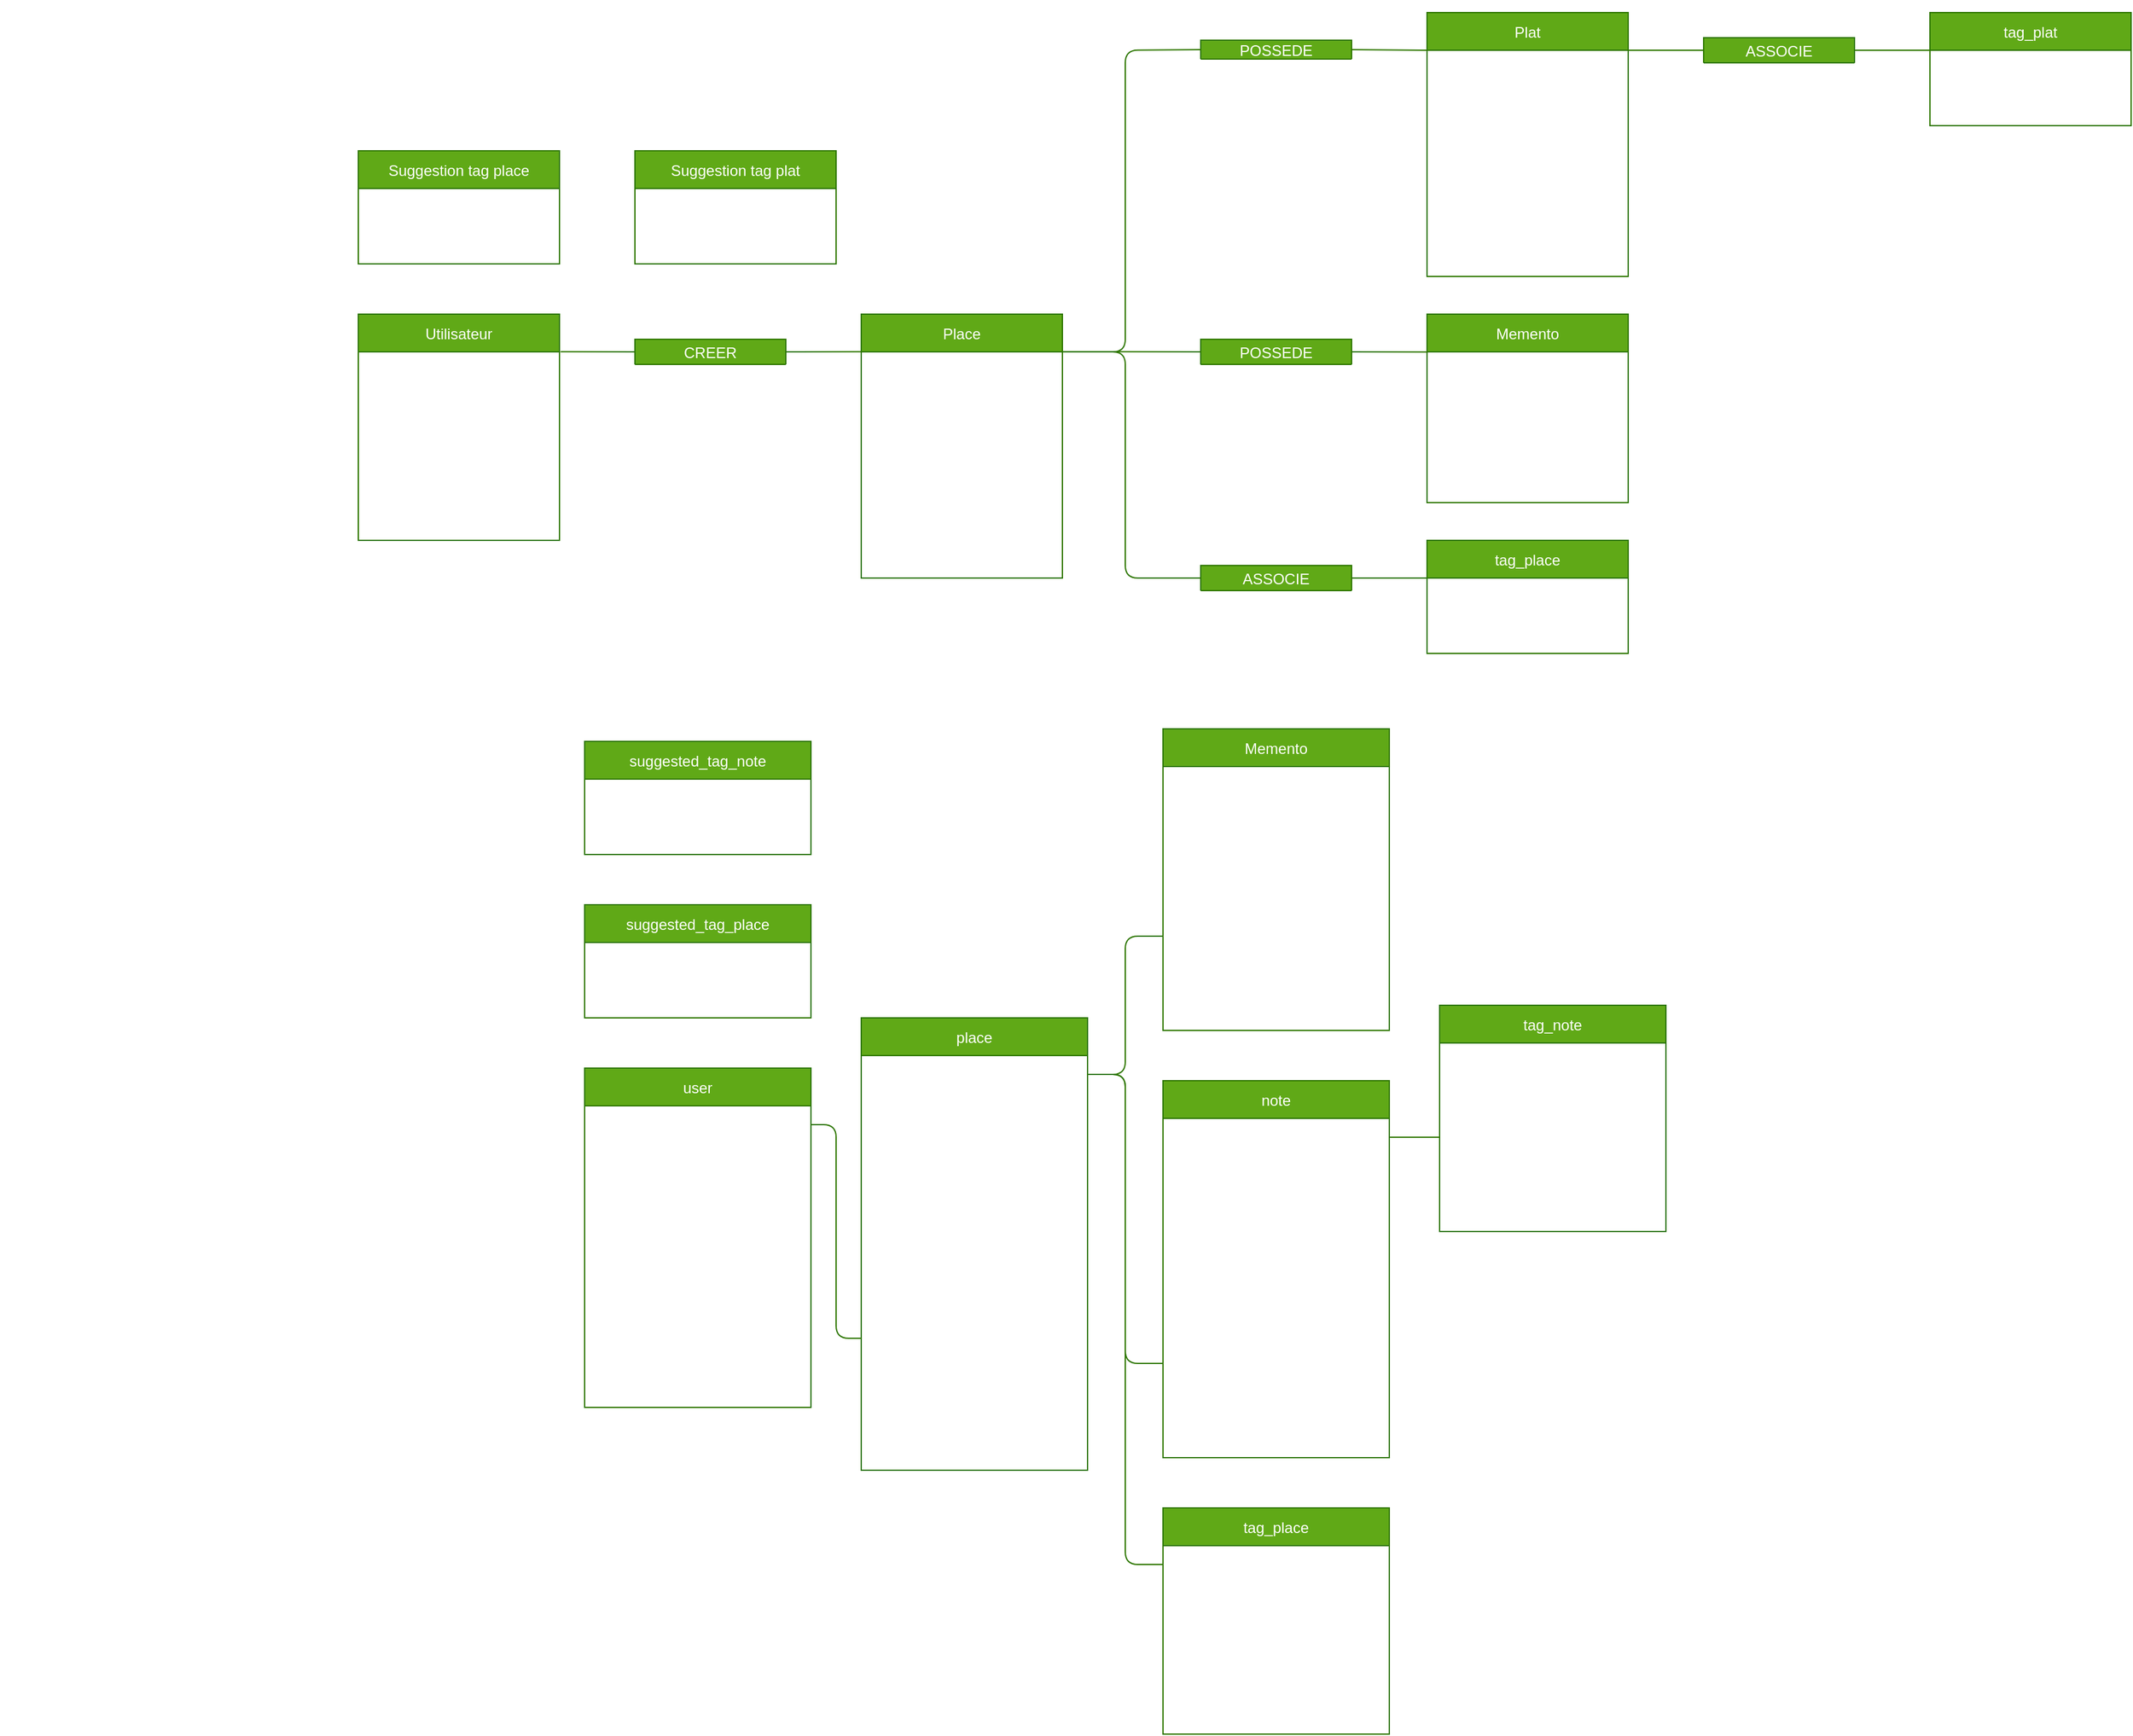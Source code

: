 <mxfile>
    <diagram id="Cw5iGUjNgf8QnOH01EfG" name="Page-1">
        <mxGraphModel dx="5140" dy="-8" grid="0" gridSize="10" guides="1" tooltips="1" connect="1" arrows="1" fold="1" page="0" pageScale="1" pageWidth="1169" pageHeight="827" background="none" math="0" shadow="0">
            <root>
                <mxCell id="0"/>
                <mxCell id="1" parent="0"/>
                <mxCell id="359" value="CREER" style="swimlane;fontStyle=0;childLayout=stackLayout;horizontal=1;startSize=30;horizontalStack=0;resizeParent=1;resizeParentMax=0;resizeLast=0;collapsible=1;marginBottom=0;rounded=1;fillColor=#60a917;fontColor=#FFFFFF;strokeColor=#2D7600;" parent="1" vertex="1">
                    <mxGeometry x="-750" y="2620" width="120" height="20" as="geometry"/>
                </mxCell>
                <mxCell id="360" value="Utilisateur" style="swimlane;fontStyle=0;childLayout=stackLayout;horizontal=1;startSize=30;horizontalStack=0;resizeParent=1;resizeParentMax=0;resizeLast=0;collapsible=1;marginBottom=0;fillColor=#60a917;fontColor=#FFFFFF;strokeColor=#2D7600;" parent="1" vertex="1">
                    <mxGeometry x="-970" y="2600" width="160" height="180" as="geometry"/>
                </mxCell>
                <mxCell id="361" value="CodeUtilisateur" style="text;strokeColor=none;fillColor=none;align=left;verticalAlign=middle;spacingLeft=4;spacingRight=4;overflow=hidden;points=[[0,0.5],[1,0.5]];portConstraint=eastwest;rotatable=0;fontStyle=4;fontColor=#FFFFFF;" parent="360" vertex="1">
                    <mxGeometry y="30" width="160" height="30" as="geometry"/>
                </mxCell>
                <mxCell id="362" value="pseudo" style="text;strokeColor=none;fillColor=none;align=left;verticalAlign=middle;spacingLeft=4;spacingRight=4;overflow=hidden;points=[[0,0.5],[1,0.5]];portConstraint=eastwest;rotatable=0;fontColor=#FFFFFF;" parent="360" vertex="1">
                    <mxGeometry y="60" width="160" height="30" as="geometry"/>
                </mxCell>
                <mxCell id="363" value="photo" style="text;strokeColor=none;fillColor=none;align=left;verticalAlign=middle;spacingLeft=4;spacingRight=4;overflow=hidden;points=[[0,0.5],[1,0.5]];portConstraint=eastwest;rotatable=0;fontColor=#FFFFFF;" parent="360" vertex="1">
                    <mxGeometry y="90" width="160" height="30" as="geometry"/>
                </mxCell>
                <mxCell id="364" value="email" style="text;strokeColor=none;fillColor=none;align=left;verticalAlign=middle;spacingLeft=4;spacingRight=4;overflow=hidden;points=[[0,0.5],[1,0.5]];portConstraint=eastwest;rotatable=0;fontColor=#FFFFFF;" parent="360" vertex="1">
                    <mxGeometry y="120" width="160" height="30" as="geometry"/>
                </mxCell>
                <mxCell id="365" value="theme" style="text;strokeColor=none;fillColor=none;align=left;verticalAlign=middle;spacingLeft=4;spacingRight=4;overflow=hidden;points=[[0,0.5],[1,0.5]];portConstraint=eastwest;rotatable=0;fontColor=#FFFFFF;" parent="360" vertex="1">
                    <mxGeometry y="150" width="160" height="30" as="geometry"/>
                </mxCell>
                <mxCell id="366" value="Place" style="swimlane;fontStyle=0;childLayout=stackLayout;horizontal=1;startSize=30;horizontalStack=0;resizeParent=1;resizeParentMax=0;resizeLast=0;collapsible=1;marginBottom=0;fillColor=#60a917;fontColor=#FFFFFF;strokeColor=#2D7600;" parent="1" vertex="1">
                    <mxGeometry x="-570" y="2600" width="160" height="210" as="geometry"/>
                </mxCell>
                <mxCell id="367" value="CodePlace" style="text;strokeColor=none;fillColor=none;align=center;verticalAlign=middle;spacingLeft=4;spacingRight=4;overflow=hidden;points=[[0,0.5],[1,0.5]];portConstraint=eastwest;rotatable=0;fontStyle=4;fontColor=#FFFFFF;" parent="366" vertex="1">
                    <mxGeometry y="30" width="160" height="30" as="geometry"/>
                </mxCell>
                <mxCell id="368" value="nom" style="text;strokeColor=none;fillColor=none;align=center;verticalAlign=middle;spacingLeft=4;spacingRight=4;overflow=hidden;points=[[0,0.5],[1,0.5]];portConstraint=eastwest;rotatable=0;fontColor=#FFFFFF;" parent="366" vertex="1">
                    <mxGeometry y="60" width="160" height="30" as="geometry"/>
                </mxCell>
                <mxCell id="369" value="slug" style="text;strokeColor=none;fillColor=none;align=center;verticalAlign=middle;spacingLeft=4;spacingRight=4;overflow=hidden;points=[[0,0.5],[1,0.5]];portConstraint=eastwest;rotatable=0;fontColor=#FFFFFF;" parent="366" vertex="1">
                    <mxGeometry y="90" width="160" height="30" as="geometry"/>
                </mxCell>
                <mxCell id="550" value="adresse" style="text;strokeColor=none;fillColor=none;align=center;verticalAlign=middle;spacingLeft=4;spacingRight=4;overflow=hidden;points=[[0,0.5],[1,0.5]];portConstraint=eastwest;rotatable=0;fontColor=#FFFFFF;" parent="366" vertex="1">
                    <mxGeometry y="120" width="160" height="30" as="geometry"/>
                </mxCell>
                <mxCell id="551" value="coordonnées" style="text;strokeColor=none;fillColor=none;align=center;verticalAlign=middle;spacingLeft=4;spacingRight=4;overflow=hidden;points=[[0,0.5],[1,0.5]];portConstraint=eastwest;rotatable=0;fontColor=#FFFFFF;" parent="366" vertex="1">
                    <mxGeometry y="150" width="160" height="30" as="geometry"/>
                </mxCell>
                <mxCell id="552" value="favoris" style="text;strokeColor=none;fillColor=none;align=center;verticalAlign=middle;spacingLeft=4;spacingRight=4;overflow=hidden;points=[[0,0.5],[1,0.5]];portConstraint=eastwest;rotatable=0;fontColor=#FFFFFF;" parent="366" vertex="1">
                    <mxGeometry y="180" width="160" height="30" as="geometry"/>
                </mxCell>
                <mxCell id="370" value="" style="endArrow=none;html=1;entryX=0;entryY=0.5;entryDx=0;entryDy=0;exitX=1.005;exitY=-0.004;exitDx=0;exitDy=0;exitPerimeter=0;fontColor=#FFFFFF;fillColor=#60a917;strokeColor=#2D7600;" parent="1" source="361" target="359" edge="1">
                    <mxGeometry width="50" height="50" relative="1" as="geometry">
                        <mxPoint x="-730" y="2625" as="sourcePoint"/>
                        <mxPoint x="-300" y="2530" as="targetPoint"/>
                        <Array as="points"/>
                    </mxGeometry>
                </mxCell>
                <mxCell id="371" value="" style="endArrow=none;html=1;exitX=1;exitY=0.5;exitDx=0;exitDy=0;exitPerimeter=0;entryX=0;entryY=-0.003;entryDx=0;entryDy=0;entryPerimeter=0;fontColor=#FFFFFF;fillColor=#60a917;strokeColor=#2D7600;" parent="1" source="359" target="367" edge="1">
                    <mxGeometry width="50" height="50" relative="1" as="geometry">
                        <mxPoint x="-310" y="2580" as="sourcePoint"/>
                        <mxPoint x="-450" y="2630" as="targetPoint"/>
                        <Array as="points"/>
                    </mxGeometry>
                </mxCell>
                <mxCell id="372" value="0,N" style="text;html=1;strokeColor=none;fillColor=none;align=center;verticalAlign=middle;whiteSpace=wrap;rounded=0;fontColor=#FFFFFF;" parent="1" vertex="1">
                    <mxGeometry x="-810" y="2600" width="60" height="30" as="geometry"/>
                </mxCell>
                <mxCell id="373" value="1,1" style="text;html=1;strokeColor=none;fillColor=none;align=center;verticalAlign=middle;whiteSpace=wrap;rounded=0;fontColor=#FFFFFF;" parent="1" vertex="1">
                    <mxGeometry x="-630" y="2600" width="60" height="30" as="geometry"/>
                </mxCell>
                <mxCell id="374" value="POSSEDE" style="swimlane;fontStyle=0;childLayout=stackLayout;horizontal=1;startSize=30;horizontalStack=0;resizeParent=1;resizeParentMax=0;resizeLast=0;collapsible=1;marginBottom=0;rounded=1;fillColor=#60a917;fontColor=#FFFFFF;strokeColor=#2D7600;" parent="1" vertex="1">
                    <mxGeometry x="-300" y="2382" width="120" height="15" as="geometry">
                        <mxRectangle x="120" y="1245" width="70" height="30" as="alternateBounds"/>
                    </mxGeometry>
                </mxCell>
                <mxCell id="375" value="0,N" style="text;html=1;strokeColor=none;fillColor=none;align=center;verticalAlign=middle;whiteSpace=wrap;rounded=0;fontColor=#FFFFFF;" parent="1" vertex="1">
                    <mxGeometry x="-360" y="2360" width="60" height="30" as="geometry"/>
                </mxCell>
                <mxCell id="376" value="1,1" style="text;html=1;strokeColor=none;fillColor=none;align=center;verticalAlign=middle;whiteSpace=wrap;rounded=0;fontColor=#FFFFFF;" parent="1" vertex="1">
                    <mxGeometry x="-90" y="2350" width="60" height="30" as="geometry"/>
                </mxCell>
                <mxCell id="378" value="Plat" style="swimlane;fontStyle=0;childLayout=stackLayout;horizontal=1;startSize=30;horizontalStack=0;resizeParent=1;resizeParentMax=0;resizeLast=0;collapsible=1;marginBottom=0;fillColor=#60a917;fontColor=#FFFFFF;strokeColor=#2D7600;" parent="1" vertex="1">
                    <mxGeometry x="-120" y="2360" width="160" height="210" as="geometry"/>
                </mxCell>
                <mxCell id="379" value="CodePlat" style="text;strokeColor=none;fillColor=none;align=center;verticalAlign=middle;spacingLeft=4;spacingRight=4;overflow=hidden;points=[[0,0.5],[1,0.5]];portConstraint=eastwest;rotatable=0;fontStyle=4;fontColor=#FFFFFF;" parent="378" vertex="1">
                    <mxGeometry y="30" width="160" height="30" as="geometry"/>
                </mxCell>
                <mxCell id="380" value="nom" style="text;strokeColor=none;fillColor=none;align=center;verticalAlign=middle;spacingLeft=4;spacingRight=4;overflow=hidden;points=[[0,0.5],[1,0.5]];portConstraint=eastwest;rotatable=0;fontColor=#FFFFFF;" parent="378" vertex="1">
                    <mxGeometry y="60" width="160" height="30" as="geometry"/>
                </mxCell>
                <mxCell id="381" value="slug" style="text;strokeColor=none;fillColor=none;align=center;verticalAlign=middle;spacingLeft=4;spacingRight=4;overflow=hidden;points=[[0,0.5],[1,0.5]];portConstraint=eastwest;rotatable=0;fontColor=#FFFFFF;" parent="378" vertex="1">
                    <mxGeometry y="90" width="160" height="30" as="geometry"/>
                </mxCell>
                <mxCell id="382" value="photo" style="text;strokeColor=none;fillColor=none;align=center;verticalAlign=middle;spacingLeft=4;spacingRight=4;overflow=hidden;points=[[0,0.5],[1,0.5]];portConstraint=eastwest;rotatable=0;fontColor=#FFFFFF;" parent="378" vertex="1">
                    <mxGeometry y="120" width="160" height="30" as="geometry"/>
                </mxCell>
                <mxCell id="383" value="favoris" style="text;strokeColor=none;fillColor=none;align=center;verticalAlign=middle;spacingLeft=4;spacingRight=4;overflow=hidden;points=[[0,0.5],[1,0.5]];portConstraint=eastwest;rotatable=0;fontColor=#FFFFFF;" parent="378" vertex="1">
                    <mxGeometry y="150" width="160" height="30" as="geometry"/>
                </mxCell>
                <mxCell id="384" value="commentaire" style="text;strokeColor=none;fillColor=none;align=center;verticalAlign=middle;spacingLeft=4;spacingRight=4;overflow=hidden;points=[[0,0.5],[1,0.5]];portConstraint=eastwest;rotatable=0;fontColor=#FFFFFF;" parent="378" vertex="1">
                    <mxGeometry y="180" width="160" height="30" as="geometry"/>
                </mxCell>
                <mxCell id="386" value="" style="endArrow=none;html=1;exitX=1;exitY=0.5;exitDx=0;exitDy=0;exitPerimeter=0;entryX=0.001;entryY=-0.001;entryDx=0;entryDy=0;entryPerimeter=0;fontColor=#FFFFFF;fillColor=#60a917;strokeColor=#2D7600;" parent="1" source="374" target="379" edge="1">
                    <mxGeometry width="50" height="50" relative="1" as="geometry">
                        <mxPoint x="-320" y="2295" as="sourcePoint"/>
                        <mxPoint x="-20" y="2350" as="targetPoint"/>
                    </mxGeometry>
                </mxCell>
                <mxCell id="399" value="tag_place" style="swimlane;fontStyle=0;childLayout=stackLayout;horizontal=1;startSize=30;horizontalStack=0;resizeParent=1;resizeParentMax=0;resizeLast=0;collapsible=1;marginBottom=0;fillColor=#60a917;fontColor=#FFFFFF;strokeColor=#2D7600;" parent="1" vertex="1">
                    <mxGeometry x="-120" y="2780" width="160" height="90" as="geometry"/>
                </mxCell>
                <mxCell id="400" value="CodeTagPlace" style="text;strokeColor=none;fillColor=none;align=left;verticalAlign=middle;spacingLeft=4;spacingRight=4;overflow=hidden;points=[[0,0.5],[1,0.5]];portConstraint=eastwest;rotatable=0;fontStyle=4;fontColor=#FFFFFF;" parent="399" vertex="1">
                    <mxGeometry y="30" width="160" height="30" as="geometry"/>
                </mxCell>
                <mxCell id="401" value="label" style="text;strokeColor=none;fillColor=none;align=left;verticalAlign=middle;spacingLeft=4;spacingRight=4;overflow=hidden;points=[[0,0.5],[1,0.5]];portConstraint=eastwest;rotatable=0;fontColor=#FFFFFF;" parent="399" vertex="1">
                    <mxGeometry y="60" width="160" height="30" as="geometry"/>
                </mxCell>
                <mxCell id="406" value="POSSEDE" style="swimlane;fontStyle=0;childLayout=stackLayout;horizontal=1;startSize=30;horizontalStack=0;resizeParent=1;resizeParentMax=0;resizeLast=0;collapsible=1;marginBottom=0;rounded=1;fillColor=#60a917;fontColor=#FFFFFF;strokeColor=#2D7600;" parent="1" vertex="1">
                    <mxGeometry x="-300" y="2620" width="120" height="20" as="geometry"/>
                </mxCell>
                <mxCell id="407" value="0,N" style="text;html=1;strokeColor=none;fillColor=none;align=center;verticalAlign=middle;whiteSpace=wrap;rounded=0;fontColor=#FFFFFF;" parent="1" vertex="1">
                    <mxGeometry x="-360" y="2600" width="60" height="30" as="geometry"/>
                </mxCell>
                <mxCell id="408" value="1,1" style="text;html=1;strokeColor=none;fillColor=none;align=center;verticalAlign=middle;whiteSpace=wrap;rounded=0;fontColor=#FFFFFF;" parent="1" vertex="1">
                    <mxGeometry x="-180" y="2600" width="60" height="30" as="geometry"/>
                </mxCell>
                <mxCell id="409" value="" style="endArrow=none;html=1;entryX=0;entryY=0.5;entryDx=0;entryDy=0;exitX=1;exitY=-0.005;exitDx=0;exitDy=0;exitPerimeter=0;fontColor=#FFFFFF;fillColor=#60a917;strokeColor=#2D7600;" parent="1" source="367" target="406" edge="1">
                    <mxGeometry width="50" height="50" relative="1" as="geometry">
                        <mxPoint x="-270" y="2645" as="sourcePoint"/>
                        <mxPoint x="-400" y="2790" as="targetPoint"/>
                        <Array as="points"/>
                    </mxGeometry>
                </mxCell>
                <mxCell id="410" value="" style="endArrow=none;html=1;exitX=1;exitY=0.5;exitDx=0;exitDy=0;entryX=0.004;entryY=0.004;entryDx=0;entryDy=0;entryPerimeter=0;fontColor=#FFFFFF;fillColor=#60a917;strokeColor=#2D7600;" parent="1" source="406" target="412" edge="1">
                    <mxGeometry width="50" height="50" relative="1" as="geometry">
                        <mxPoint x="-250" y="2930" as="sourcePoint"/>
                        <mxPoint x="-50" y="2595" as="targetPoint"/>
                        <Array as="points"/>
                    </mxGeometry>
                </mxCell>
                <mxCell id="411" value="Memento" style="swimlane;fontStyle=0;childLayout=stackLayout;horizontal=1;startSize=30;horizontalStack=0;resizeParent=1;resizeParentMax=0;resizeLast=0;collapsible=1;marginBottom=0;fillColor=#60a917;fontColor=#FFFFFF;strokeColor=#2D7600;" parent="1" vertex="1">
                    <mxGeometry x="-120" y="2600" width="160" height="150" as="geometry"/>
                </mxCell>
                <mxCell id="412" value="CodeListe" style="text;strokeColor=none;fillColor=none;align=center;verticalAlign=middle;spacingLeft=4;spacingRight=4;overflow=hidden;points=[[0,0.5],[1,0.5]];portConstraint=eastwest;rotatable=0;fontStyle=4;fontColor=#FFFFFF;" parent="411" vertex="1">
                    <mxGeometry y="30" width="160" height="30" as="geometry"/>
                </mxCell>
                <mxCell id="413" value="nom" style="text;strokeColor=none;fillColor=none;align=center;verticalAlign=middle;spacingLeft=4;spacingRight=4;overflow=hidden;points=[[0,0.5],[1,0.5]];portConstraint=eastwest;rotatable=0;fontColor=#FFFFFF;" parent="411" vertex="1">
                    <mxGeometry y="60" width="160" height="30" as="geometry"/>
                </mxCell>
                <mxCell id="414" value="contenu" style="text;strokeColor=none;fillColor=none;align=center;verticalAlign=middle;spacingLeft=4;spacingRight=4;overflow=hidden;points=[[0,0.5],[1,0.5]];portConstraint=eastwest;rotatable=0;fontColor=#FFFFFF;" parent="411" vertex="1">
                    <mxGeometry y="90" width="160" height="30" as="geometry"/>
                </mxCell>
                <mxCell id="415" value="date de création" style="text;strokeColor=none;fillColor=none;align=center;verticalAlign=middle;spacingLeft=4;spacingRight=4;overflow=hidden;points=[[0,0.5],[1,0.5]];portConstraint=eastwest;rotatable=0;fontColor=#FFFFFF;" parent="411" vertex="1">
                    <mxGeometry y="120" width="160" height="30" as="geometry"/>
                </mxCell>
                <mxCell id="432" value="ASSOCIE" style="swimlane;fontStyle=0;childLayout=stackLayout;horizontal=1;startSize=30;horizontalStack=0;resizeParent=1;resizeParentMax=0;resizeLast=0;collapsible=1;marginBottom=0;rounded=1;fillColor=#60a917;fontColor=#FFFFFF;strokeColor=#2D7600;" parent="1" vertex="1">
                    <mxGeometry x="-300" y="2800" width="120" height="20" as="geometry"/>
                </mxCell>
                <mxCell id="433" value="1,1" style="text;html=1;strokeColor=none;fillColor=none;align=center;verticalAlign=middle;whiteSpace=wrap;rounded=0;fontColor=#FFFFFF;" parent="1" vertex="1">
                    <mxGeometry x="-180" y="2780" width="60" height="30" as="geometry"/>
                </mxCell>
                <mxCell id="434" value="" style="endArrow=none;html=1;exitX=0;exitY=0.002;exitDx=0;exitDy=0;entryX=1;entryY=0.5;entryDx=0;entryDy=0;exitPerimeter=0;fontColor=#FFFFFF;fillColor=#60a917;strokeColor=#2D7600;" parent="1" source="400" target="432" edge="1">
                    <mxGeometry width="50" height="50" relative="1" as="geometry">
                        <mxPoint x="200" y="2835" as="sourcePoint"/>
                        <mxPoint x="120" y="2835" as="targetPoint"/>
                    </mxGeometry>
                </mxCell>
                <mxCell id="437" value="0,N" style="text;html=1;strokeColor=none;fillColor=none;align=center;verticalAlign=middle;whiteSpace=wrap;rounded=0;fontColor=#FFFFFF;" parent="1" vertex="1">
                    <mxGeometry x="-360" y="2780" width="60" height="30" as="geometry"/>
                </mxCell>
                <mxCell id="525" value="MCD" style="text;strokeColor=none;fillColor=none;align=left;verticalAlign=middle;spacingLeft=4;spacingRight=4;overflow=hidden;points=[[0,0.5],[1,0.5]];portConstraint=eastwest;rotatable=0;fontSize=50;fontColor=#FFFFFF;" parent="1" vertex="1">
                    <mxGeometry x="-1255" y="2382" width="150" height="80" as="geometry"/>
                </mxCell>
                <mxCell id="554" value="tag_plat" style="swimlane;fontStyle=0;childLayout=stackLayout;horizontal=1;startSize=30;horizontalStack=0;resizeParent=1;resizeParentMax=0;resizeLast=0;collapsible=1;marginBottom=0;fillColor=#60a917;fontColor=#FFFFFF;strokeColor=#2D7600;" parent="1" vertex="1">
                    <mxGeometry x="280" y="2360" width="160" height="90" as="geometry"/>
                </mxCell>
                <mxCell id="555" value="CodeTagPlat" style="text;strokeColor=none;fillColor=none;align=left;verticalAlign=middle;spacingLeft=4;spacingRight=4;overflow=hidden;points=[[0,0.5],[1,0.5]];portConstraint=eastwest;rotatable=0;fontStyle=4;fontColor=#FFFFFF;" parent="554" vertex="1">
                    <mxGeometry y="30" width="160" height="30" as="geometry"/>
                </mxCell>
                <mxCell id="556" value="label" style="text;strokeColor=none;fillColor=none;align=left;verticalAlign=middle;spacingLeft=4;spacingRight=4;overflow=hidden;points=[[0,0.5],[1,0.5]];portConstraint=eastwest;rotatable=0;fontColor=#FFFFFF;" parent="554" vertex="1">
                    <mxGeometry y="60" width="160" height="30" as="geometry"/>
                </mxCell>
                <mxCell id="557" value="ASSOCIE" style="swimlane;fontStyle=0;childLayout=stackLayout;horizontal=1;startSize=30;horizontalStack=0;resizeParent=1;resizeParentMax=0;resizeLast=0;collapsible=1;marginBottom=0;rounded=1;fillColor=#60a917;fontColor=#FFFFFF;strokeColor=#2D7600;" parent="1" vertex="1">
                    <mxGeometry x="100" y="2380" width="120" height="20" as="geometry"/>
                </mxCell>
                <mxCell id="560" value="1,1" style="text;html=1;strokeColor=none;fillColor=none;align=center;verticalAlign=middle;whiteSpace=wrap;rounded=0;fontColor=#FFFFFF;" parent="1" vertex="1">
                    <mxGeometry x="-180" y="2360" width="60" height="30" as="geometry"/>
                </mxCell>
                <mxCell id="561" value="" style="endArrow=none;html=1;entryX=1;entryY=0;entryDx=0;entryDy=0;entryPerimeter=0;exitX=0;exitY=0.5;exitDx=0;exitDy=0;fontColor=#FFFFFF;fillColor=#60a917;strokeColor=#2D7600;" parent="1" source="432" target="367" edge="1">
                    <mxGeometry width="50" height="50" relative="1" as="geometry">
                        <mxPoint x="-220" y="2810" as="sourcePoint"/>
                        <mxPoint x="-170" y="2760" as="targetPoint"/>
                        <Array as="points">
                            <mxPoint x="-360" y="2810"/>
                            <mxPoint x="-360" y="2630"/>
                        </Array>
                    </mxGeometry>
                </mxCell>
                <mxCell id="562" value="" style="endArrow=none;html=1;entryX=0;entryY=0.5;entryDx=0;entryDy=0;fontColor=#FFFFFF;fillColor=#60a917;strokeColor=#2D7600;" parent="1" target="374" edge="1">
                    <mxGeometry width="50" height="50" relative="1" as="geometry">
                        <mxPoint x="-410" y="2630" as="sourcePoint"/>
                        <mxPoint x="-220" y="2500" as="targetPoint"/>
                        <Array as="points">
                            <mxPoint x="-360" y="2630"/>
                            <mxPoint x="-360" y="2390"/>
                        </Array>
                    </mxGeometry>
                </mxCell>
                <mxCell id="558" value="1,1" style="text;html=1;strokeColor=none;fillColor=none;align=center;verticalAlign=middle;whiteSpace=wrap;rounded=0;fontColor=#FFFFFF;" parent="1" vertex="1">
                    <mxGeometry x="220" y="2360" width="60" height="30" as="geometry"/>
                </mxCell>
                <mxCell id="563" value="" style="endArrow=none;html=1;exitX=0;exitY=0.002;exitDx=0;exitDy=0;entryX=1;entryY=0.5;entryDx=0;entryDy=0;exitPerimeter=0;fontColor=#FFFFFF;fillColor=#60a917;strokeColor=#2D7600;" parent="1" source="555" target="557" edge="1">
                    <mxGeometry width="50" height="50" relative="1" as="geometry">
                        <mxPoint x="410" y="2360.06" as="sourcePoint"/>
                        <mxPoint x="230" y="2392" as="targetPoint"/>
                    </mxGeometry>
                </mxCell>
                <mxCell id="564" value="0,N" style="text;html=1;strokeColor=none;fillColor=none;align=center;verticalAlign=middle;whiteSpace=wrap;rounded=0;fontColor=#FFFFFF;" parent="1" vertex="1">
                    <mxGeometry x="40" y="2360" width="60" height="30" as="geometry"/>
                </mxCell>
                <mxCell id="565" value="" style="endArrow=none;html=1;entryX=0;entryY=0.5;entryDx=0;entryDy=0;exitX=1;exitY=0.001;exitDx=0;exitDy=0;exitPerimeter=0;fontColor=#FFFFFF;fillColor=#60a917;strokeColor=#2D7600;" parent="1" source="379" target="557" edge="1">
                    <mxGeometry width="50" height="50" relative="1" as="geometry">
                        <mxPoint x="-10" y="2510" as="sourcePoint"/>
                        <mxPoint x="40" y="2460" as="targetPoint"/>
                    </mxGeometry>
                </mxCell>
                <mxCell id="568" value="user" style="swimlane;fontStyle=0;childLayout=stackLayout;horizontal=1;startSize=30;horizontalStack=0;resizeParent=1;resizeParentMax=0;resizeLast=0;collapsible=1;marginBottom=0;fillColor=#60a917;fontColor=#FFFFFF;strokeColor=#2D7600;" parent="1" vertex="1">
                    <mxGeometry x="-790" y="3200" width="180" height="270" as="geometry"/>
                </mxCell>
                <mxCell id="569" value="id   INT4" style="text;strokeColor=none;fillColor=none;align=left;verticalAlign=middle;spacingLeft=4;spacingRight=4;overflow=hidden;points=[[0,0.5],[1,0.5]];portConstraint=eastwest;rotatable=0;fontStyle=4;fontColor=#FFFFFF;" parent="568" vertex="1">
                    <mxGeometry y="30" width="180" height="30" as="geometry"/>
                </mxCell>
                <mxCell id="570" value="username   TEXT" style="text;strokeColor=none;fillColor=none;align=left;verticalAlign=middle;spacingLeft=4;spacingRight=4;overflow=hidden;points=[[0,0.5],[1,0.5]];portConstraint=eastwest;rotatable=0;fontColor=#FFFFFF;" parent="568" vertex="1">
                    <mxGeometry y="60" width="180" height="30" as="geometry"/>
                </mxCell>
                <mxCell id="571" value="email   TEXT" style="text;strokeColor=none;fillColor=none;align=left;verticalAlign=middle;spacingLeft=4;spacingRight=4;overflow=hidden;points=[[0,0.5],[1,0.5]];portConstraint=eastwest;rotatable=0;fontColor=#FFFFFF;" parent="568" vertex="1">
                    <mxGeometry y="90" width="180" height="30" as="geometry"/>
                </mxCell>
                <mxCell id="572" value="password   TEXT" style="text;strokeColor=none;fillColor=none;align=left;verticalAlign=middle;spacingLeft=4;spacingRight=4;overflow=hidden;points=[[0,0.5],[1,0.5]];portConstraint=eastwest;rotatable=0;fontColor=#FFFFFF;" parent="568" vertex="1">
                    <mxGeometry y="120" width="180" height="30" as="geometry"/>
                </mxCell>
                <mxCell id="640" value="photo_url   TEXT" style="text;strokeColor=none;fillColor=none;align=left;verticalAlign=middle;spacingLeft=4;spacingRight=4;overflow=hidden;points=[[0,0.5],[1,0.5]];portConstraint=eastwest;rotatable=0;fontColor=#FFFFFF;" parent="568" vertex="1">
                    <mxGeometry y="150" width="180" height="30" as="geometry"/>
                </mxCell>
                <mxCell id="632" value="dark   BOOL" style="text;strokeColor=none;fillColor=none;align=left;verticalAlign=middle;spacingLeft=4;spacingRight=4;overflow=hidden;points=[[0,0.5],[1,0.5]];portConstraint=eastwest;rotatable=0;fontColor=#FFFFFF;" parent="568" vertex="1">
                    <mxGeometry y="180" width="180" height="30" as="geometry"/>
                </mxCell>
                <mxCell id="631" value="created_at   TIMESTAMPTZ" style="text;strokeColor=none;fillColor=none;align=left;verticalAlign=middle;spacingLeft=4;spacingRight=4;overflow=hidden;points=[[0,0.5],[1,0.5]];portConstraint=eastwest;rotatable=0;fontColor=#FFFFFF;" parent="568" vertex="1">
                    <mxGeometry y="210" width="180" height="30" as="geometry"/>
                </mxCell>
                <mxCell id="573" value="updated_at   TIMESTAMPTZ" style="text;strokeColor=none;fillColor=none;align=left;verticalAlign=middle;spacingLeft=4;spacingRight=4;overflow=hidden;points=[[0,0.5],[1,0.5]];portConstraint=eastwest;rotatable=0;fontColor=#FFFFFF;" parent="568" vertex="1">
                    <mxGeometry y="240" width="180" height="30" as="geometry"/>
                </mxCell>
                <mxCell id="574" value="place" style="swimlane;fontStyle=0;childLayout=stackLayout;horizontal=1;startSize=30;horizontalStack=0;resizeParent=1;resizeParentMax=0;resizeLast=0;collapsible=1;marginBottom=0;fillColor=#60a917;fontColor=#FFFFFF;strokeColor=#2D7600;" parent="1" vertex="1">
                    <mxGeometry x="-570" y="3160" width="180" height="360" as="geometry"/>
                </mxCell>
                <mxCell id="575" value="id   INT4" style="text;strokeColor=none;fillColor=none;align=left;verticalAlign=middle;spacingLeft=4;spacingRight=4;overflow=hidden;points=[[0,0.5],[1,0.5]];portConstraint=eastwest;rotatable=0;fontStyle=4;fontColor=#FFFFFF;" parent="574" vertex="1">
                    <mxGeometry y="30" width="180" height="30" as="geometry"/>
                </mxCell>
                <mxCell id="576" value="name   TEXT" style="text;strokeColor=none;fillColor=none;align=left;verticalAlign=middle;spacingLeft=4;spacingRight=4;overflow=hidden;points=[[0,0.5],[1,0.5]];portConstraint=eastwest;rotatable=0;fontColor=#FFFFFF;" parent="574" vertex="1">
                    <mxGeometry y="60" width="180" height="30" as="geometry"/>
                </mxCell>
                <mxCell id="577" value="slug   TEXT" style="text;strokeColor=none;fillColor=none;align=left;verticalAlign=middle;spacingLeft=4;spacingRight=4;overflow=hidden;points=[[0,0.5],[1,0.5]];portConstraint=eastwest;rotatable=0;fontColor=#FFFFFF;" parent="574" vertex="1">
                    <mxGeometry y="90" width="180" height="30" as="geometry"/>
                </mxCell>
                <mxCell id="578" value="location   TEXT" style="text;strokeColor=none;fillColor=none;align=left;verticalAlign=middle;spacingLeft=4;spacingRight=4;overflow=hidden;points=[[0,0.5],[1,0.5]];portConstraint=eastwest;rotatable=0;fontColor=#FFFFFF;" parent="574" vertex="1">
                    <mxGeometry y="120" width="180" height="30" as="geometry"/>
                </mxCell>
                <mxCell id="579" value="coordinate   TEXT" style="text;strokeColor=none;fillColor=none;align=left;verticalAlign=middle;spacingLeft=4;spacingRight=4;overflow=hidden;points=[[0,0.5],[1,0.5]];portConstraint=eastwest;rotatable=0;fontColor=#FFFFFF;" parent="574" vertex="1">
                    <mxGeometry y="150" width="180" height="30" as="geometry"/>
                </mxCell>
                <mxCell id="627" value="photo_url   TEXT" style="text;strokeColor=none;fillColor=none;align=left;verticalAlign=middle;spacingLeft=4;spacingRight=4;overflow=hidden;points=[[0,0.5],[1,0.5]];portConstraint=eastwest;rotatable=0;fontColor=#FFFFFF;" parent="574" vertex="1">
                    <mxGeometry y="180" width="180" height="30" as="geometry"/>
                </mxCell>
                <mxCell id="628" value="favorite   BOOL" style="text;strokeColor=none;fillColor=none;align=left;verticalAlign=middle;spacingLeft=4;spacingRight=4;overflow=hidden;points=[[0,0.5],[1,0.5]];portConstraint=eastwest;rotatable=0;fontColor=#FFFFFF;" parent="574" vertex="1">
                    <mxGeometry y="210" width="180" height="30" as="geometry"/>
                </mxCell>
                <mxCell id="630" value="user_id   INT4" style="text;strokeColor=none;fillColor=none;align=left;verticalAlign=middle;spacingLeft=4;spacingRight=4;overflow=hidden;points=[[0,0.5],[1,0.5]];portConstraint=eastwest;rotatable=0;fontColor=#FFFFFF;" parent="574" vertex="1">
                    <mxGeometry y="240" width="180" height="30" as="geometry"/>
                </mxCell>
                <mxCell id="706" value="comment   TEXT" style="text;strokeColor=none;fillColor=none;align=left;verticalAlign=middle;spacingLeft=4;spacingRight=4;overflow=hidden;points=[[0,0.5],[1,0.5]];portConstraint=eastwest;rotatable=0;fontColor=#FFFFFF;" parent="574" vertex="1">
                    <mxGeometry y="270" width="180" height="30" as="geometry"/>
                </mxCell>
                <mxCell id="629" value="created_at   TIMESTAMPTZ" style="text;strokeColor=none;fillColor=none;align=left;verticalAlign=middle;spacingLeft=4;spacingRight=4;overflow=hidden;points=[[0,0.5],[1,0.5]];portConstraint=eastwest;rotatable=0;fontColor=#FFFFFF;" parent="574" vertex="1">
                    <mxGeometry y="300" width="180" height="30" as="geometry"/>
                </mxCell>
                <mxCell id="580" value="update_at   TIMESTAMPTZ" style="text;strokeColor=none;fillColor=none;align=left;verticalAlign=middle;spacingLeft=4;spacingRight=4;overflow=hidden;points=[[0,0.5],[1,0.5]];portConstraint=eastwest;rotatable=0;fontColor=#FFFFFF;" parent="574" vertex="1">
                    <mxGeometry y="330" width="180" height="30" as="geometry"/>
                </mxCell>
                <mxCell id="582" value="" style="endArrow=none;html=1;exitX=1;exitY=0.5;exitDx=0;exitDy=0;entryX=0;entryY=0.5;entryDx=0;entryDy=0;fillColor=#60a917;strokeColor=#2D7600;fontColor=#FFFFFF;" parent="1" source="569" target="630" edge="1">
                    <mxGeometry width="50" height="50" relative="1" as="geometry">
                        <mxPoint x="-630.0" y="3190.0" as="sourcePoint"/>
                        <mxPoint x="-450" y="3190" as="targetPoint"/>
                        <Array as="points">
                            <mxPoint x="-590" y="3245"/>
                            <mxPoint x="-590" y="3415"/>
                        </Array>
                    </mxGeometry>
                </mxCell>
                <mxCell id="588" value="note" style="swimlane;fontStyle=0;childLayout=stackLayout;horizontal=1;startSize=30;horizontalStack=0;resizeParent=1;resizeParentMax=0;resizeLast=0;collapsible=1;marginBottom=0;fillColor=#60a917;fontColor=#FFFFFF;strokeColor=#2D7600;" parent="1" vertex="1">
                    <mxGeometry x="-330" y="3210" width="180" height="300" as="geometry"/>
                </mxCell>
                <mxCell id="589" value="id   INT4" style="text;strokeColor=none;fillColor=none;align=left;verticalAlign=middle;spacingLeft=4;spacingRight=4;overflow=hidden;points=[[0,0.5],[1,0.5]];portConstraint=eastwest;rotatable=0;fontStyle=4;fontColor=#FFFFFF;" parent="588" vertex="1">
                    <mxGeometry y="30" width="180" height="30" as="geometry"/>
                </mxCell>
                <mxCell id="590" value="name   TEXT" style="text;strokeColor=none;fillColor=none;align=left;verticalAlign=middle;spacingLeft=4;spacingRight=4;overflow=hidden;points=[[0,0.5],[1,0.5]];portConstraint=eastwest;rotatable=0;fontColor=#FFFFFF;" parent="588" vertex="1">
                    <mxGeometry y="60" width="180" height="30" as="geometry"/>
                </mxCell>
                <mxCell id="591" value="slug   TEXT" style="text;strokeColor=none;fillColor=none;align=left;verticalAlign=middle;spacingLeft=4;spacingRight=4;overflow=hidden;points=[[0,0.5],[1,0.5]];portConstraint=eastwest;rotatable=0;fontColor=#FFFFFF;" parent="588" vertex="1">
                    <mxGeometry y="90" width="180" height="30" as="geometry"/>
                </mxCell>
                <mxCell id="592" value="photo_url   TEXT" style="text;strokeColor=none;fillColor=none;align=left;verticalAlign=middle;spacingLeft=4;spacingRight=4;overflow=hidden;points=[[0,0.5],[1,0.5]];portConstraint=eastwest;rotatable=0;fontColor=#FFFFFF;" parent="588" vertex="1">
                    <mxGeometry y="120" width="180" height="30" as="geometry"/>
                </mxCell>
                <mxCell id="593" value="favorite   TEXT" style="text;strokeColor=none;fillColor=none;align=left;verticalAlign=middle;spacingLeft=4;spacingRight=4;overflow=hidden;points=[[0,0.5],[1,0.5]];portConstraint=eastwest;rotatable=0;fontColor=#FFFFFF;" parent="588" vertex="1">
                    <mxGeometry y="150" width="180" height="30" as="geometry"/>
                </mxCell>
                <mxCell id="594" value="review   TEXT" style="text;strokeColor=none;fillColor=none;align=left;verticalAlign=middle;spacingLeft=4;spacingRight=4;overflow=hidden;points=[[0,0.5],[1,0.5]];portConstraint=eastwest;rotatable=0;fontColor=#FFFFFF;" parent="588" vertex="1">
                    <mxGeometry y="180" width="180" height="30" as="geometry"/>
                </mxCell>
                <mxCell id="636" value="note_place_id   INT4" style="text;strokeColor=none;fillColor=none;align=left;verticalAlign=middle;spacingLeft=4;spacingRight=4;overflow=hidden;points=[[0,0.5],[1,0.5]];portConstraint=eastwest;rotatable=0;fontColor=#FFFFFF;" parent="588" vertex="1">
                    <mxGeometry y="210" width="180" height="30" as="geometry"/>
                </mxCell>
                <mxCell id="637" value="created_at   TIMESTAMPTZ" style="text;strokeColor=none;fillColor=none;align=left;verticalAlign=middle;spacingLeft=4;spacingRight=4;overflow=hidden;points=[[0,0.5],[1,0.5]];portConstraint=eastwest;rotatable=0;fontColor=#FFFFFF;" parent="588" vertex="1">
                    <mxGeometry y="240" width="180" height="30" as="geometry"/>
                </mxCell>
                <mxCell id="638" value="updated_at   TIMESTAMPTZ" style="text;strokeColor=none;fillColor=none;align=left;verticalAlign=middle;spacingLeft=4;spacingRight=4;overflow=hidden;points=[[0,0.5],[1,0.5]];portConstraint=eastwest;rotatable=0;fontColor=#FFFFFF;" parent="588" vertex="1">
                    <mxGeometry y="270" width="180" height="30" as="geometry"/>
                </mxCell>
                <mxCell id="596" value="tag_place" style="swimlane;fontStyle=0;childLayout=stackLayout;horizontal=1;startSize=30;horizontalStack=0;resizeParent=1;resizeParentMax=0;resizeLast=0;collapsible=1;marginBottom=0;fillColor=#60a917;fontColor=#FFFFFF;strokeColor=#2D7600;" parent="1" vertex="1">
                    <mxGeometry x="-330" y="3550" width="180" height="180" as="geometry"/>
                </mxCell>
                <mxCell id="597" value="id   INT4" style="text;strokeColor=none;fillColor=none;align=left;verticalAlign=middle;spacingLeft=4;spacingRight=4;overflow=hidden;points=[[0,0.5],[1,0.5]];portConstraint=eastwest;rotatable=0;fontStyle=4;fontColor=#FFFFFF;" parent="596" vertex="1">
                    <mxGeometry y="30" width="180" height="30" as="geometry"/>
                </mxCell>
                <mxCell id="598" value="label   TEXT" style="text;strokeColor=none;fillColor=none;align=left;verticalAlign=middle;spacingLeft=4;spacingRight=4;overflow=hidden;points=[[0,0.5],[1,0.5]];portConstraint=eastwest;rotatable=0;fontColor=#FFFFFF;" parent="596" vertex="1">
                    <mxGeometry y="60" width="180" height="30" as="geometry"/>
                </mxCell>
                <mxCell id="705" value="tag_place_id    INT4" style="text;strokeColor=none;fillColor=none;align=left;verticalAlign=middle;spacingLeft=4;spacingRight=4;overflow=hidden;points=[[0,0.5],[1,0.5]];portConstraint=eastwest;rotatable=0;fontColor=#FFFFFF;" parent="596" vertex="1">
                    <mxGeometry y="90" width="180" height="30" as="geometry"/>
                </mxCell>
                <mxCell id="642" value="created_at   TIMESTAMPTZ" style="text;strokeColor=none;fillColor=none;align=left;verticalAlign=middle;spacingLeft=4;spacingRight=4;overflow=hidden;points=[[0,0.5],[1,0.5]];portConstraint=eastwest;rotatable=0;fontColor=#FFFFFF;" parent="596" vertex="1">
                    <mxGeometry y="120" width="180" height="30" as="geometry"/>
                </mxCell>
                <mxCell id="643" value="updated_at   TIMESTAMPTZ" style="text;strokeColor=none;fillColor=none;align=left;verticalAlign=middle;spacingLeft=4;spacingRight=4;overflow=hidden;points=[[0,0.5],[1,0.5]];portConstraint=eastwest;rotatable=0;fontColor=#FFFFFF;" parent="596" vertex="1">
                    <mxGeometry y="150" width="180" height="30" as="geometry"/>
                </mxCell>
                <mxCell id="602" value="" style="endArrow=none;html=1;entryX=0;entryY=0.5;entryDx=0;entryDy=0;exitX=1;exitY=0.5;exitDx=0;exitDy=0;fillColor=#60a917;strokeColor=#2D7600;fontColor=#FFFFFF;" parent="1" source="575" target="608" edge="1">
                    <mxGeometry width="50" height="50" relative="1" as="geometry">
                        <mxPoint x="-270" y="3205" as="sourcePoint"/>
                        <mxPoint x="-300" y="3190" as="targetPoint"/>
                        <Array as="points">
                            <mxPoint x="-360" y="3205"/>
                            <mxPoint x="-360" y="3095"/>
                        </Array>
                    </mxGeometry>
                </mxCell>
                <mxCell id="604" value="Memento" style="swimlane;fontStyle=0;childLayout=stackLayout;horizontal=1;startSize=30;horizontalStack=0;resizeParent=1;resizeParentMax=0;resizeLast=0;collapsible=1;marginBottom=0;fillColor=#60a917;fontColor=#FFFFFF;strokeColor=#2D7600;" parent="1" vertex="1">
                    <mxGeometry x="-330" y="2930" width="180" height="240" as="geometry"/>
                </mxCell>
                <mxCell id="605" value="id   INT4" style="text;strokeColor=none;fillColor=none;align=left;verticalAlign=middle;spacingLeft=4;spacingRight=4;overflow=hidden;points=[[0,0.5],[1,0.5]];portConstraint=eastwest;rotatable=0;fontStyle=4;fontColor=#FFFFFF;" parent="604" vertex="1">
                    <mxGeometry y="30" width="180" height="30" as="geometry"/>
                </mxCell>
                <mxCell id="606" value="name   TEXT" style="text;strokeColor=none;fillColor=none;align=left;verticalAlign=middle;spacingLeft=4;spacingRight=4;overflow=hidden;points=[[0,0.5],[1,0.5]];portConstraint=eastwest;rotatable=0;fontColor=#FFFFFF;" parent="604" vertex="1">
                    <mxGeometry y="60" width="180" height="30" as="geometry"/>
                </mxCell>
                <mxCell id="607" value="content   TEXT" style="text;strokeColor=none;fillColor=none;align=left;verticalAlign=middle;spacingLeft=4;spacingRight=4;overflow=hidden;points=[[0,0.5],[1,0.5]];portConstraint=eastwest;rotatable=0;fontColor=#FFFFFF;" parent="604" vertex="1">
                    <mxGeometry y="90" width="180" height="30" as="geometry"/>
                </mxCell>
                <mxCell id="707" value="reminder   TEXT" style="text;strokeColor=none;fillColor=none;align=left;verticalAlign=middle;spacingLeft=4;spacingRight=4;overflow=hidden;points=[[0,0.5],[1,0.5]];portConstraint=eastwest;rotatable=0;fontColor=#FFFFFF;" parent="604" vertex="1">
                    <mxGeometry y="120" width="180" height="30" as="geometry"/>
                </mxCell>
                <mxCell id="608" value="memento_place_id    INT4" style="text;strokeColor=none;fillColor=none;align=left;verticalAlign=middle;spacingLeft=4;spacingRight=4;overflow=hidden;points=[[0,0.5],[1,0.5]];portConstraint=eastwest;rotatable=0;fontColor=#FFFFFF;" parent="604" vertex="1">
                    <mxGeometry y="150" width="180" height="30" as="geometry"/>
                </mxCell>
                <mxCell id="635" value="created_at   TIMESTAMPTZ" style="text;strokeColor=none;fillColor=none;align=left;verticalAlign=middle;spacingLeft=4;spacingRight=4;overflow=hidden;points=[[0,0.5],[1,0.5]];portConstraint=eastwest;rotatable=0;fontColor=#FFFFFF;" parent="604" vertex="1">
                    <mxGeometry y="180" width="180" height="30" as="geometry"/>
                </mxCell>
                <mxCell id="634" value="updated_at   TIMESTAMPTZ" style="text;strokeColor=none;fillColor=none;align=left;verticalAlign=middle;spacingLeft=4;spacingRight=4;overflow=hidden;points=[[0,0.5],[1,0.5]];portConstraint=eastwest;rotatable=0;fontColor=#FFFFFF;" parent="604" vertex="1">
                    <mxGeometry y="210" width="180" height="30" as="geometry"/>
                </mxCell>
                <mxCell id="613" value="MLD" style="text;strokeColor=none;fillColor=none;align=left;verticalAlign=middle;spacingLeft=4;spacingRight=4;overflow=hidden;points=[[0,0.5],[1,0.5]];portConstraint=eastwest;rotatable=0;fontSize=50;fontColor=#FFFFFF;" parent="1" vertex="1">
                    <mxGeometry x="-1220" y="2836" width="150" height="80" as="geometry"/>
                </mxCell>
                <mxCell id="614" value="tag_note" style="swimlane;fontStyle=0;childLayout=stackLayout;horizontal=1;startSize=30;horizontalStack=0;resizeParent=1;resizeParentMax=0;resizeLast=0;collapsible=1;marginBottom=0;fillColor=#60a917;fontColor=#FFFFFF;strokeColor=#2D7600;" parent="1" vertex="1">
                    <mxGeometry x="-110" y="3150" width="180" height="180" as="geometry"/>
                </mxCell>
                <mxCell id="615" value="id   INT4" style="text;strokeColor=none;fillColor=none;align=left;verticalAlign=middle;spacingLeft=4;spacingRight=4;overflow=hidden;points=[[0,0.5],[1,0.5]];portConstraint=eastwest;rotatable=0;fontStyle=4;fontColor=#FFFFFF;" parent="614" vertex="1">
                    <mxGeometry y="30" width="180" height="30" as="geometry"/>
                </mxCell>
                <mxCell id="616" value="label   TEXT" style="text;strokeColor=none;fillColor=none;align=left;verticalAlign=middle;spacingLeft=4;spacingRight=4;overflow=hidden;points=[[0,0.5],[1,0.5]];portConstraint=eastwest;rotatable=0;fontColor=#FFFFFF;" parent="614" vertex="1">
                    <mxGeometry y="60" width="180" height="30" as="geometry"/>
                </mxCell>
                <mxCell id="639" value="tag_note_id   INT4" style="text;strokeColor=none;fillColor=none;align=left;verticalAlign=middle;spacingLeft=4;spacingRight=4;overflow=hidden;points=[[0,0.5],[1,0.5]];portConstraint=eastwest;rotatable=0;fontColor=#FFFFFF;" parent="614" vertex="1">
                    <mxGeometry y="90" width="180" height="30" as="geometry"/>
                </mxCell>
                <mxCell id="645" value="updated_at   TIMESTAMPTZ" style="text;strokeColor=none;fillColor=none;align=left;verticalAlign=middle;spacingLeft=4;spacingRight=4;overflow=hidden;points=[[0,0.5],[1,0.5]];portConstraint=eastwest;rotatable=0;fontColor=#FFFFFF;" parent="614" vertex="1">
                    <mxGeometry y="120" width="180" height="30" as="geometry"/>
                </mxCell>
                <mxCell id="644" value="created_at   TIMESTAMPTZ" style="text;strokeColor=none;fillColor=none;align=left;verticalAlign=middle;spacingLeft=4;spacingRight=4;overflow=hidden;points=[[0,0.5],[1,0.5]];portConstraint=eastwest;rotatable=0;fontColor=#FFFFFF;" parent="614" vertex="1">
                    <mxGeometry y="150" width="180" height="30" as="geometry"/>
                </mxCell>
                <mxCell id="619" value="" style="endArrow=none;html=1;entryX=1;entryY=0.5;entryDx=0;entryDy=0;exitX=0;exitY=0.5;exitDx=0;exitDy=0;fillColor=#60a917;strokeColor=#2D7600;fontColor=#FFFFFF;" parent="1" source="597" target="575" edge="1">
                    <mxGeometry width="50" height="50" relative="1" as="geometry">
                        <mxPoint x="-320" y="3390" as="sourcePoint"/>
                        <mxPoint x="-170" y="3320" as="targetPoint"/>
                        <Array as="points">
                            <mxPoint x="-360" y="3595"/>
                            <mxPoint x="-360" y="3205"/>
                        </Array>
                    </mxGeometry>
                </mxCell>
                <mxCell id="620" value="" style="endArrow=none;html=1;entryX=0;entryY=0.5;entryDx=0;entryDy=0;exitX=1;exitY=0.5;exitDx=0;exitDy=0;fillColor=#60a917;strokeColor=#2D7600;fontColor=#FFFFFF;" parent="1" source="575" target="636" edge="1">
                    <mxGeometry width="50" height="50" relative="1" as="geometry">
                        <mxPoint x="-410.0" y="3190.0" as="sourcePoint"/>
                        <mxPoint x="-300" y="2949.5" as="targetPoint"/>
                        <Array as="points">
                            <mxPoint x="-360" y="3205"/>
                            <mxPoint x="-360" y="3435"/>
                        </Array>
                    </mxGeometry>
                </mxCell>
                <mxCell id="624" value="" style="endArrow=none;html=1;entryX=0;entryY=0.5;entryDx=0;entryDy=0;exitX=1;exitY=0.5;exitDx=0;exitDy=0;fillColor=#60a917;strokeColor=#2D7600;fontColor=#FFFFFF;" parent="1" source="589" target="639" edge="1">
                    <mxGeometry width="50" height="50" relative="1" as="geometry">
                        <mxPoint x="-10" y="3110" as="sourcePoint"/>
                        <mxPoint x="100" y="2990" as="targetPoint"/>
                    </mxGeometry>
                </mxCell>
                <mxCell id="693" value="Suggestion tag place" style="swimlane;fontStyle=0;childLayout=stackLayout;horizontal=1;startSize=30;horizontalStack=0;resizeParent=1;resizeParentMax=0;resizeLast=0;collapsible=1;marginBottom=0;fillColor=#60a917;fontColor=#FFFFFF;strokeColor=#2D7600;" parent="1" vertex="1">
                    <mxGeometry x="-970" y="2470" width="160" height="90" as="geometry"/>
                </mxCell>
                <mxCell id="694" value="CodeTag" style="text;strokeColor=none;fillColor=none;align=left;verticalAlign=middle;spacingLeft=4;spacingRight=4;overflow=hidden;points=[[0,0.5],[1,0.5]];portConstraint=eastwest;rotatable=0;fontStyle=4;fontColor=#FFFFFF;" parent="693" vertex="1">
                    <mxGeometry y="30" width="160" height="30" as="geometry"/>
                </mxCell>
                <mxCell id="695" value="label" style="text;strokeColor=none;fillColor=none;align=left;verticalAlign=middle;spacingLeft=4;spacingRight=4;overflow=hidden;points=[[0,0.5],[1,0.5]];portConstraint=eastwest;rotatable=0;fontColor=#FFFFFF;" parent="693" vertex="1">
                    <mxGeometry y="60" width="160" height="30" as="geometry"/>
                </mxCell>
                <mxCell id="699" value="Suggestion tag plat" style="swimlane;fontStyle=0;childLayout=stackLayout;horizontal=1;startSize=30;horizontalStack=0;resizeParent=1;resizeParentMax=0;resizeLast=0;collapsible=1;marginBottom=0;fillColor=#60a917;fontColor=#FFFFFF;strokeColor=#2D7600;" parent="1" vertex="1">
                    <mxGeometry x="-750" y="2470" width="160" height="90" as="geometry"/>
                </mxCell>
                <mxCell id="700" value="CodeTag" style="text;strokeColor=none;fillColor=none;align=left;verticalAlign=middle;spacingLeft=4;spacingRight=4;overflow=hidden;points=[[0,0.5],[1,0.5]];portConstraint=eastwest;rotatable=0;fontStyle=4;fontColor=#FFFFFF;" parent="699" vertex="1">
                    <mxGeometry y="30" width="160" height="30" as="geometry"/>
                </mxCell>
                <mxCell id="701" value="label" style="text;strokeColor=none;fillColor=none;align=left;verticalAlign=middle;spacingLeft=4;spacingRight=4;overflow=hidden;points=[[0,0.5],[1,0.5]];portConstraint=eastwest;rotatable=0;fontColor=#FFFFFF;" parent="699" vertex="1">
                    <mxGeometry y="60" width="160" height="30" as="geometry"/>
                </mxCell>
                <mxCell id="702" value="suggested_tag_place" style="swimlane;fontStyle=0;childLayout=stackLayout;horizontal=1;startSize=30;horizontalStack=0;resizeParent=1;resizeParentMax=0;resizeLast=0;collapsible=1;marginBottom=0;fillColor=#60a917;fontColor=#FFFFFF;strokeColor=#2D7600;" parent="1" vertex="1">
                    <mxGeometry x="-790" y="3070" width="180" height="90" as="geometry"/>
                </mxCell>
                <mxCell id="703" value="id   INT4" style="text;strokeColor=none;fillColor=none;align=left;verticalAlign=middle;spacingLeft=4;spacingRight=4;overflow=hidden;points=[[0,0.5],[1,0.5]];portConstraint=eastwest;rotatable=0;fontStyle=4;fontColor=#FFFFFF;" parent="702" vertex="1">
                    <mxGeometry y="30" width="180" height="30" as="geometry"/>
                </mxCell>
                <mxCell id="704" value="label" style="text;strokeColor=none;fillColor=none;align=left;verticalAlign=middle;spacingLeft=4;spacingRight=4;overflow=hidden;points=[[0,0.5],[1,0.5]];portConstraint=eastwest;rotatable=0;fontColor=#FFFFFF;" parent="702" vertex="1">
                    <mxGeometry y="60" width="180" height="30" as="geometry"/>
                </mxCell>
                <mxCell id="708" value="suggested_tag_note" style="swimlane;fontStyle=0;childLayout=stackLayout;horizontal=1;startSize=30;horizontalStack=0;resizeParent=1;resizeParentMax=0;resizeLast=0;collapsible=1;marginBottom=0;fillColor=#60a917;fontColor=#FFFFFF;strokeColor=#2D7600;" parent="1" vertex="1">
                    <mxGeometry x="-790" y="2940" width="180" height="90" as="geometry"/>
                </mxCell>
                <mxCell id="709" value="id   INT4" style="text;strokeColor=none;fillColor=none;align=left;verticalAlign=middle;spacingLeft=4;spacingRight=4;overflow=hidden;points=[[0,0.5],[1,0.5]];portConstraint=eastwest;rotatable=0;fontStyle=4;fontColor=#FFFFFF;" parent="708" vertex="1">
                    <mxGeometry y="30" width="180" height="30" as="geometry"/>
                </mxCell>
                <mxCell id="710" value="label" style="text;strokeColor=none;fillColor=none;align=left;verticalAlign=middle;spacingLeft=4;spacingRight=4;overflow=hidden;points=[[0,0.5],[1,0.5]];portConstraint=eastwest;rotatable=0;fontColor=#FFFFFF;" parent="708" vertex="1">
                    <mxGeometry y="60" width="180" height="30" as="geometry"/>
                </mxCell>
            </root>
        </mxGraphModel>
    </diagram>
</mxfile>